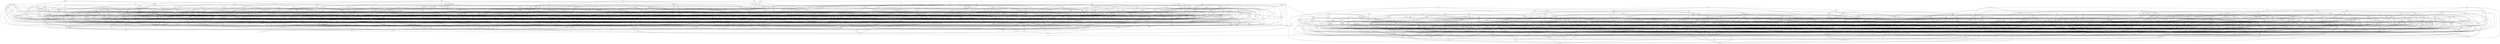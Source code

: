 graph connections {
jfg -- vvx;
jfg -- htz;
jfg -- xfv;
jfg -- jgs;
jfg -- zhl;
jfg -- dmh;
mbg -- rqf;
mbg -- cbn;
plj -- dvv;
plj -- mhx;
plj -- bkc;
plj -- bzn;
plj -- bqg;
phx -- fgr;
phx -- trs;
phx -- pbh;
bck -- xpr;
bck -- zfl;
bck -- kll;
bck -- cjn;
bck -- gzz;
vvm -- kkf;
vvm -- hrk;
vvm -- qzj;
vvm -- rdt;
vvm -- jqh;
cct -- cnf;
cct -- rcx;
cct -- tbf;
rsz -- zhj;
rsz -- kcx;
fck -- zfk;
rhh -- dsx;
rhh -- rtq;
gsv -- fjv;
gsv -- mbj;
gsv -- fxv;
gsv -- sqr;
gsv -- nkj;
xsz -- rzk;
xsz -- zhl;
xsz -- tnd;
xsz -- rmh;
gck -- gtk;
gck -- mmd;
gck -- dlm;
gck -- lkb;
gck -- nbt;
xtb -- fhm;
xtb -- pvf;
jtr -- tmp;
jtr -- fbz;
jtr -- gtp;
jtr -- vms;
gvp -- jtq;
gvp -- hss;
qld -- drc;
qld -- fds;
qld -- lzr;
qld -- hqf;
qld -- jxm;
fzr -- jnf;
fzr -- tzt;
chm -- jhq;
chm -- lgj;
chm -- hkj;
chm -- mjp;
chm -- tnv;
bgq -- jhs;
bgq -- knt;
bgq -- tjd;
tsb -- lgd;
tsb -- qmx;
tsb -- bmt;
dxq -- pst;
dxq -- lgl;
dxq -- hpc;
dxq -- phc;
bqf -- xcj;
mxs -- zcj;
mxs -- hbr;
bvj -- mgk;
xkj -- smc;
zzv -- gvp;
zzv -- ksz;
zzv -- dsg;
vtg -- xdt;
vtg -- knz;
vtg -- khv;
vtg -- skq;
vtg -- vbt;
rcx -- gbt;
jts -- xzj;
jts -- mms;
dsg -- zcq;
sfq -- jkp;
sfq -- dvk;
sfq -- jtx;
cgs -- fcp;
cgs -- fbm;
cgs -- lgj;
cgs -- mjs;
cmj -- gpf;
cmj -- mqc;
cmj -- kkv;
cmj -- lft;
frg -- ftj;
frg -- lrq;
frg -- tnd;
frg -- fds;
kzq -- jkd;
kzq -- bmk;
hnr -- rgt;
hnr -- bgz;
hnr -- vmv;
hnr -- rxv;
svf -- nlm;
svf -- fzr;
svf -- dxg;
svf -- jcc;
txt -- pzx;
txt -- ktj;
txt -- vff;
txt -- qgp;
fgr -- qkx;
fgr -- mbj;
fgr -- hfc;
fgr -- dmg;
fgr -- gtp;
hzl -- dsz;
hzl -- zkm;
hzl -- zls;
hfz -- fkk;
hfz -- qph;
hfz -- zxj;
xvx -- cqh;
xvx -- cjh;
xvx -- kzx;
xvx -- zrb;
jxp -- jzx;
jxp -- tzx;
jxp -- qgq;
jxp -- chq;
lxx -- vng;
lxx -- nnq;
kvd -- ddt;
kvd -- fhc;
kvd -- sxl;
jbg -- nsm;
jbg -- gql;
vgl -- spg;
xhq -- kct;
xhq -- vdt;
xhq -- rff;
zfb -- qvh;
zfb -- xjs;
ptn -- jcd;
ptn -- szk;
ptn -- tcg;
ptn -- nrl;
ptn -- pmh;
ptn -- rpl;
lbc -- qfd;
lbc -- lcr;
lbc -- mlp;
lbc -- pfd;
clv -- sfb;
ffl -- bks;
ffl -- crg;
ffl -- fzz;
bch -- jsv;
bch -- hfp;
bch -- qgq;
bch -- qrk;
gtp -- srb;
cjx -- zsv;
cjx -- nxm;
cjx -- fbk;
cjx -- qxl;
cjx -- svb;
pqb -- jkm;
pqb -- mqq;
pqb -- bsd;
pqb -- spg;
fdz -- bfb;
fdz -- cmf;
fdz -- nsb;
fdz -- kzx;
clp -- qhl;
clp -- lrq;
clp -- std;
clp -- ccp;
clp -- lzr;
hkj -- hgs;
nff -- pfd;
nff -- ntj;
nff -- ghd;
nff -- nvf;
lhp -- lrq;
lhp -- tsn;
lhp -- dxg;
dxb -- rqc;
dxb -- rbv;
dxb -- kkd;
dpn -- djg;
dpn -- cvt;
dpn -- hcz;
dpn -- rbj;
bcp -- jcb;
grd -- rtb;
grd -- ldl;
nlc -- qlp;
nlc -- dkd;
nlc -- mhj;
nlc -- kng;
mlv -- fck;
mlv -- xzf;
vxg -- ggd;
vxg -- bxb;
tgm -- tzb;
xtj -- qnl;
xtj -- hzs;
xtj -- ckx;
xtj -- xsv;
nhs -- zhj;
nhs -- szv;
sjf -- rcv;
sjf -- qbt;
ftf -- mlv;
ftf -- gtl;
ftf -- fqr;
tzg -- crn;
tzg -- cmf;
tzg -- vzd;
tzg -- qzt;
glp -- dmh;
glp -- qmk;
bhx -- pzt;
bhx -- nhk;
bhx -- hpj;
bhx -- bsc;
jxc -- hrb;
jxc -- fsm;
jxc -- dhf;
kdc -- cln;
kdc -- fhm;
kdc -- fdh;
kdc -- mkq;
dzg -- phf;
npp -- mtr;
npp -- ffb;
npp -- dpn;
npp -- kkv;
lvx -- bcb;
lvx -- mvk;
lvx -- gtl;
brb -- fcp;
brb -- hch;
brb -- ffn;
rqk -- rzz;
rqk -- hbp;
rqk -- kph;
xbt -- hsh;
jpv -- vdv;
jpv -- slh;
jpv -- xkp;
hzr -- xxp;
hzr -- dtg;
hzr -- fgl;
hzr -- kzq;
kjq -- mbl;
kjq -- gkv;
kjq -- phf;
kjq -- xxn;
hpp -- vfb;
hpp -- fqp;
hpp -- dpk;
ddt -- ksc;
ddt -- kkp;
ddt -- tmg;
gcj -- jqv;
gcj -- gxq;
gcj -- mtx;
zsv -- rfg;
hnc -- dmd;
hnc -- xtt;
hnc -- gpf;
hnc -- jvp;
hnc -- clq;
csf -- prh;
csf -- hbr;
csf -- xhh;
jrm -- jkp;
jrm -- fnc;
jrm -- xcj;
mqq -- hfg;
lzx -- mrs;
lzx -- jjx;
lzx -- zmg;
lzx -- nlp;
smq -- jbg;
smq -- fpg;
smq -- lmm;
smq -- gdh;
ccj -- lsd;
ccj -- pgv;
ccj -- khj;
ljq -- nxt;
ljq -- ngd;
ljq -- ftv;
ljq -- mxs;
ljq -- djk;
cnv -- cnb;
cnv -- jgk;
cnv -- szq;
cnv -- vhh;
gcz -- qdv;
gcz -- vtj;
gcz -- brb;
gcz -- svb;
gcz -- smm;
gsn -- txf;
gsn -- qqb;
gsn -- stt;
gsn -- vgl;
fpg -- sxl;
svr -- nvg;
svr -- qzc;
svr -- vlf;
bzq -- bzg;
bzq -- xvj;
bzq -- rcd;
pnm -- clk;
pnm -- dnp;
bpp -- xpr;
bpp -- fpl;
hzs -- zfk;
hzs -- cvr;
lzr -- rmv;
lzr -- klb;
lzr -- kqr;
lzr -- mnv;
nxf -- xrl;
nxf -- nvq;
nxf -- ptc;
nxf -- smv;
hvh -- fhp;
nxx -- cjr;
nxx -- fjd;
nxx -- gtm;
nxx -- bbv;
nxx -- tvf;
clq -- dxl;
clq -- rsz;
tpx -- xrl;
tpx -- xnq;
tpx -- hpl;
tpx -- ckc;
dpr -- xrn;
dpr -- zxj;
dpr -- vfk;
lmd -- rdd;
lmd -- lpx;
lmd -- hnv;
lmd -- xzs;
xgk -- bjs;
xgk -- xxn;
xgk -- zgd;
xgk -- qmt;
xgk -- mml;
qrt -- mnh;
qrt -- ssv;
jhx -- fhp;
jhx -- zkm;
bzb -- qgp;
bzb -- vfg;
hsh -- kvh;
jpt -- dcs;
jpt -- lfl;
jpt -- knl;
jpt -- mzd;
nnh -- lpd;
nnh -- csc;
nnh -- khs;
nnh -- dzn;
nnh -- kgk;
nnh -- cpl;
nnh -- gqm;
qtj -- dtx;
qtj -- svl;
qtj -- crr;
zmq -- hzx;
fmv -- xrp;
ppl -- nvq;
ppl -- btt;
ppl -- trl;
vrf -- zss;
vrf -- knt;
vrf -- mhh;
vrf -- xcg;
vrf -- nfb;
fbh -- qrk;
fbh -- jlx;
fbh -- zvz;
jcd -- bvh;
jcd -- snd;
jcd -- rxv;
jcd -- ncf;
jcd -- zmh;
jcd -- kng;
vbg -- jmn;
sqr -- zhc;
sqr -- vrm;
sqr -- qvh;
lpd -- bkc;
lpd -- lff;
lpd -- pzb;
znp -- qss;
znp -- dkz;
znp -- kgk;
znp -- qrt;
dsx -- sfj;
dsx -- xcv;
xqc -- lgl;
xqc -- nkj;
xqc -- pzx;
xqc -- lff;
qts -- snd;
qts -- xqm;
mqc -- qjh;
mqc -- tzx;
cgr -- ftl;
sdl -- cpg;
sdl -- zxm;
sdl -- hxv;
sdl -- dvh;
sdl -- qmx;
bmk -- hnk;
zcd -- rtq;
zcd -- lff;
vvl -- dnn;
bpc -- hfd;
bpc -- cgl;
bpc -- rtz;
mlq -- xgq;
mlq -- zfk;
mlq -- sxm;
xqq -- rvp;
xqq -- ddj;
xqq -- ncf;
dmd -- hrb;
ltm -- xpb;
ltm -- zcj;
ltm -- zdv;
ltm -- kzx;
xxn -- mcx;
xxn -- xgf;
xxn -- xsk;
xxn -- lkb;
sts -- lbt;
cxp -- zlc;
cxp -- cjd;
jtq -- fct;
pzt -- qhs;
pzt -- jlx;
vxk -- gbc;
vxk -- skz;
qnq -- clv;
qnq -- tnd;
qnq -- txt;
mdh -- vmv;
mdh -- rbj;
kbq -- sls;
kbq -- fvp;
kbq -- qmk;
kbq -- nlx;
lcm -- fsr;
lcm -- rzz;
lcm -- ggc;
lcm -- nxc;
svk -- fqp;
rzc -- kkh;
rzc -- mft;
rzc -- rcj;
cmf -- jjv;
cmf -- dlm;
smv -- rgt;
smv -- prh;
pfh -- kxf;
pfh -- svm;
pfh -- sgk;
cbq -- gfn;
cbq -- ztj;
cbq -- dnb;
cbq -- fdt;
bts -- cmf;
bts -- fjh;
bts -- kdl;
pmq -- bnr;
pmq -- brb;
pmq -- xgh;
pmq -- lhr;
zpl -- nxt;
zpl -- ghr;
zpl -- jvp;
zpl -- mtx;
szv -- gtm;
zmd -- rqf;
zmd -- ddh;
zmd -- fbz;
rzz -- lcr;
rzz -- mbj;
rzz -- hxb;
bqd -- rmv;
bqd -- sqn;
qxq -- tzh;
qxq -- mnh;
qxq -- zxq;
qxq -- sbq;
cfm -- bfg;
spn -- qms;
spn -- crs;
spn -- cnq;
spn -- kzq;
gbk -- qzp;
pzb -- lbt;
pzb -- fct;
khs -- tbj;
khs -- thg;
ljk -- jgk;
ljk -- fnd;
sch -- fbk;
sch -- tqx;
sch -- fbv;
sch -- rbf;
krd -- bvq;
zmh -- jbl;
zmh -- tsz;
zmh -- hpx;
tch -- xnt;
tch -- hrb;
tch -- vsj;
tch -- qns;
kvt -- zpj;
kvt -- hnb;
kvt -- vxx;
kvt -- smv;
gbc -- csz;
csc -- rsf;
dxz -- tzh;
dxz -- ddm;
dxz -- vtj;
dxz -- xbz;
ftg -- jgs;
ftg -- tmg;
hnx -- vkb;
hnx -- svj;
chj -- bdr;
chj -- bxb;
chj -- bjs;
chj -- sxm;
hgj -- tkv;
rqg -- trp;
rqg -- rmh;
rqg -- dnl;
rqg -- ctf;
rqg -- tjq;
sjh -- fhs;
sjh -- fnc;
qsc -- jrv;
qsc -- hsf;
qsc -- zds;
qsc -- kps;
xhb -- rpp;
xhb -- xlt;
xhb -- hsf;
xhb -- vgt;
zkh -- rtz;
fcf -- pqd;
kcx -- tjd;
jvt -- kcb;
jvt -- zvk;
jvt -- llg;
jvt -- tpj;
kfh -- grq;
kfh -- zqk;
xjs -- clv;
qzz -- tdp;
qzz -- mjn;
xhd -- pfd;
xhd -- fbv;
xhd -- mhx;
chg -- grz;
chg -- fqc;
qpp -- ggd;
qpp -- jmh;
qpp -- hsf;
qpp -- jdt;
lmg -- kkp;
lmg -- lhv;
lmg -- pxb;
lmg -- xmx;
lrm -- jcb;
nvq -- hpq;
nvq -- mqv;
cmb -- rmv;
cmb -- slz;
dbv -- hgj;
dbv -- mrt;
dbv -- zkl;
dvh -- pqd;
nkj -- xvr;
hmm -- xvr;
gnr -- pxk;
gnr -- bfx;
gnr -- ntt;
gnr -- qrj;
vgn -- dkc;
vgn -- sjl;
vgn -- kkm;
pbh -- cmb;
pbh -- dvv;
jzz -- mbj;
fgl -- zkh;
fgl -- mzc;
fgl -- nbk;
czc -- xgq;
czc -- gdd;
czc -- fdh;
czc -- xmv;
mhb -- cdg;
fkk -- rcv;
fkk -- lsd;
djk -- pdz;
djk -- fqp;
tvt -- hnp;
tvt -- dxg;
tvt -- ddh;
tvt -- vrm;
dvb -- nqk;
dvb -- tbf;
ktf -- svr;
ktf -- ntn;
ktf -- ldl;
ktf -- fdh;
dgj -- trp;
dgj -- nsn;
dgj -- xtr;
dgj -- fbf;
dgj -- qmx;
lht -- thb;
lht -- mhf;
mlk -- sfb;
mlk -- fmg;
mlk -- sjl;
mlk -- mgl;
qmb -- sls;
qmb -- jhq;
qmb -- xjb;
qmb -- gsl;
thz -- dfj;
thz -- csz;
thz -- zvz;
mgp -- cqh;
mgp -- thp;
mgp -- mmd;
pxp -- bcv;
pxp -- dgf;
pxp -- fmh;
pxp -- zgz;
pxp -- fbf;
pxp -- xnk;
ldb -- mgk;
ldb -- tzt;
pbf -- jhs;
fjv -- sjh;
fxl -- hqf;
fxl -- rdt;
fxl -- pzx;
fxl -- cck;
vxs -- hvh;
vxs -- dpk;
vxs -- szv;
vxs -- qgg;
jkm -- xjt;
jkm -- fds;
rkc -- vmp;
rkc -- kjd;
rkc -- btt;
rkc -- sqx;
rkc -- kcx;
zxg -- xnq;
zxg -- mxs;
zxg -- vcv;
zxg -- vnd;
mrd -- qfd;
mrd -- trp;
mrd -- spg;
mrd -- tkt;
nvg -- pdz;
nvg -- qbb;
nvg -- qgd;
ltb -- kjr;
ltb -- dvn;
ltb -- zfl;
bdh -- nrz;
bdh -- jcc;
bdh -- kxk;
bdh -- qqb;
bdh -- klk;
bdh -- gvd;
bqp -- pml;
bqp -- dbv;
bqp -- mms;
bqp -- qjg;
bqp -- pnh;
qns -- hvj;
ggc -- rcp;
lsq -- jbl;
qct -- tdk;
qct -- lrq;
qct -- rqs;
qct -- rzk;
qct -- prj;
tjq -- kjk;
tjq -- std;
zqv -- xkr;
zqv -- vvp;
scq -- clk;
scq -- zhz;
ddj -- scq;
ddj -- xlt;
dcr -- mrq;
dcr -- smc;
dcr -- lbh;
rsg -- gtb;
rsg -- mzf;
rsg -- pzn;
rsg -- xbf;
cdj -- xrl;
cdj -- hgj;
cdj -- zcj;
gxq -- qnt;
gxq -- szk;
gxq -- kcr;
gxq -- rjs;
vpj -- srn;
vpj -- dsc;
vpj -- nxm;
vpj -- stz;
vpj -- bkc;
vpj -- gzz;
qdp -- crn;
qdp -- hgm;
nrz -- xlf;
nrz -- gbj;
nrz -- lnn;
nrz -- jfd;
zvg -- clk;
bgx -- pjf;
bgx -- lhk;
bgx -- qkx;
bgx -- mhp;
bgx -- phx;
xgf -- fsm;
xgf -- rcj;
xgf -- vfk;
bxt -- knk;
bxt -- jnv;
bxt -- rgl;
bxt -- mhb;
pkk -- cdb;
pkk -- rbf;
pkk -- lhv;
nxg -- klt;
nxg -- bgz;
nxg -- vhh;
nxg -- xbt;
xrp -- sfj;
xrp -- sgn;
hpc -- ztd;
hpc -- zzz;
hpc -- cjd;
nlx -- jkd;
nlx -- sfq;
nlx -- sfv;
kxf -- cbn;
kxf -- tbk;
kxf -- fds;
mkx -- bdr;
mkx -- tzb;
zdk -- trn;
zdk -- vxg;
zdk -- tkc;
zdk -- xlt;
zdk -- kps;
bnr -- ssv;
fpv -- zvg;
fpv -- dlm;
fpv -- jbj;
sgs -- zhj;
sgs -- mdv;
sgs -- dzg;
sgs -- fqr;
fsk -- vdt;
fsk -- rzm;
pfc -- kzv;
pfc -- ptd;
pfc -- blz;
pml -- qgd;
pml -- fsm;
kjk -- sbb;
kjk -- zqk;
kjk -- lkr;
kjk -- vvl;
slh -- mkq;
slh -- zrf;
slh -- xzs;
dsj -- qts;
dsj -- zlh;
dsj -- npm;
dsj -- cfm;
kkv -- gtm;
zlg -- mkq;
zlg -- vnf;
zlg -- gbl;
dlr -- jfg;
dlr -- jdj;
dlr -- lzl;
zmm -- xqq;
zmm -- ldl;
zmm -- dfm;
zmm -- kgd;
zhv -- ftg;
brz -- vck;
brz -- szk;
brz -- nzv;
brz -- xhh;
vmh -- mkl;
vmh -- bzb;
hfg -- pkf;
hfg -- hmm;
hfg -- lgs;
rgh -- phl;
rgh -- zrf;
rgh -- nqm;
rgh -- zcl;
lzg -- jkd;
lzg -- svj;
dtx -- qxl;
dtx -- sfj;
mhh -- sss;
gtc -- tct;
dfq -- rhj;
hvt -- zgk;
hvt -- kvh;
hvt -- stj;
hvt -- vxz;
lqm -- xpb;
lqm -- knz;
lqm -- mbh;
kgk -- znt;
kgk -- pfd;
kgk -- rqs;
kjh -- hfd;
kjh -- pkd;
kjh -- fct;
kjh -- xcv;
hdm -- mkq;
hdm -- kzj;
hdm -- xgk;
hdm -- zjv;
qsj -- clz;
qsj -- vlr;
nqm -- tkc;
nqm -- trl;
cpl -- fxv;
cpl -- mxr;
cpl -- rcg;
qtt -- dzz;
hcz -- qnl;
hcz -- pcx;
hcz -- tqg;
hcz -- khj;
pmp -- shp;
pmp -- srn;
pmp -- qtj;
pmp -- pxd;
pmp -- vvp;
tqx -- clb;
kzn -- cln;
kzn -- tkv;
kzn -- zjj;
kzn -- jfx;
gpx -- vsk;
gpx -- chg;
gpx -- bpc;
gpx -- rcp;
gpx -- brn;
gpx -- hxv;
gpx -- mjp;
gpx -- bks;
zpr -- rqs;
zpr -- rcd;
zpr -- qrj;
rzk -- fqc;
kth -- grq;
rrn -- smp;
rrn -- vbx;
rrn -- lqt;
rrn -- lnh;
kft -- kzv;
kft -- mtv;
kft -- vrm;
dgx -- xhq;
dgx -- xzf;
bvp -- qrs;
bvp -- jdt;
bvp -- plv;
bvp -- ccs;
npc -- vfd;
npc -- czq;
mfm -- xlf;
mfm -- nsm;
ngk -- lpx;
ngk -- dpk;
ngk -- zcj;
lsf -- sgx;
lsf -- sgn;
lsf -- tmg;
qjq -- qdv;
qjq -- mvs;
qjq -- nxc;
qjq -- rvd;
qpn -- ndp;
qpn -- zlg;
vhm -- hld;
vhm -- kph;
vhm -- nxj;
vhm -- npc;
xlg -- vpv;
xlg -- hfp;
xlg -- psf;
tmp -- ddz;
rpl -- nqc;
rpl -- sml;
ftj -- rqd;
ftj -- rtz;
zbh -- xlt;
zbh -- zlz;
zbh -- nhk;
fbf -- rcp;
ktj -- cgr;
ktj -- vgl;
vfn -- ddp;
vfn -- glp;
vfn -- ksc;
trf -- dkd;
trf -- mhq;
trf -- fnp;
trf -- mkc;
trf -- dfm;
srl -- gbt;
srl -- cnq;
srl -- gvs;
srl -- pzb;
xgq -- qdp;
xgq -- lht;
xgq -- htb;
xgq -- thk;
tbf -- fhq;
ctf -- fzr;
vzd -- hzs;
vzd -- xll;
vzd -- tct;
vzd -- rbj;
hnv -- jcs;
hnv -- hvj;
hnv -- nxf;
pst -- kgk;
pst -- qzj;
pst -- rjt;
fxt -- mrs;
fxt -- kts;
slx -- nlm;
slx -- zcq;
slx -- fvq;
ttz -- dqr;
ttz -- fnp;
ttz -- gmz;
ttz -- xlg;
qfz -- cnq;
qfz -- fbf;
qfz -- gpb;
qfz -- bqg;
sbk -- jhf;
sbk -- tbq;
sbk -- dlc;
zjk -- ffh;
zjk -- zxq;
zjk -- njf;
zjk -- zpr;
zds -- zkm;
zds -- qns;
djq -- rqs;
lfz -- tbg;
lfz -- nqc;
lfz -- hpr;
lfz -- cng;
fzv -- bvj;
fzv -- pgs;
fzv -- nxc;
fzv -- ptd;
pgh -- fcp;
pgh -- tbj;
pgh -- rtn;
pgh -- bfx;
kxk -- gvx;
kxk -- tmc;
kxk -- qrv;
zss -- hbr;
zss -- khj;
nsb -- hpp;
nsb -- zxj;
mjs -- kth;
jvp -- hvj;
jvp -- pnm;
vng -- sml;
kps -- nvk;
kps -- jvm;
fjd -- ftf;
fjd -- qjg;
fjd -- nrv;
skz -- hpq;
skz -- zxj;
nhl -- nbt;
nhl -- dcr;
nhl -- bsc;
nhl -- jjc;
xzs -- nqg;
xzs -- rxv;
qbt -- xsv;
szs -- tjd;
szs -- dxl;
xnd -- bzg;
xnd -- mnh;
xnd -- mjn;
xnd -- pbh;
tkc -- gtk;
tkc -- lqt;
tkc -- xrn;
tkc -- fxj;
qgg -- smp;
qgg -- snt;
ttd -- fhc;
ttd -- ffl;
ttd -- tdp;
ttd -- mgl;
ttd -- qnc;
ggd -- dml;
gzl -- hnp;
gzl -- fnc;
gzl -- cmp;
gzl -- hmm;
jqh -- sgk;
jqh -- fnc;
jqh -- sgx;
rtd -- hrb;
rtd -- xsk;
rtd -- xqt;
cnb -- fnp;
cnb -- qjg;
skh -- xdh;
skh -- tbh;
skh -- csz;
fjg -- fsr;
fjg -- xvr;
tbj -- tmc;
jnz -- vkb;
npm -- bkm;
npm -- mdv;
kxm -- vkb;
kxm -- tsn;
kxm -- dhx;
vfz -- cdb;
vfz -- jgv;
vfz -- klq;
vfz -- ffn;
psn -- pbf;
psn -- ljq;
vsv -- fhs;
vsv -- zhv;
vsv -- sqn;
vsv -- xjt;
vsv -- kth;
nvp -- lrm;
nvp -- mvt;
nvp -- hnb;
nvp -- vlr;
qgd -- xpb;
pgj -- xph;
pgj -- vfg;
pgj -- nvf;
csr -- gbk;
csr -- hgs;
csr -- rzk;
csr -- kjc;
bpk -- lhm;
bpk -- fmg;
bpk -- hbf;
mcn -- vzd;
mcn -- xbr;
mcn -- xzj;
mcn -- mtr;
mcn -- fsk;
hnp -- zlc;
cnt -- csc;
cnt -- xhv;
cnt -- gpb;
cnt -- vfn;
cnt -- spc;
gfn -- vlt;
gfn -- nqr;
qrr -- tmr;
tsc -- qqv;
tsc -- jrm;
tsc -- dpj;
smm -- pxk;
smm -- bqd;
phb -- fbk;
phb -- tnv;
phb -- jkd;
fhq -- fsr;
fhq -- xjt;
jbv -- dmd;
jbv -- xzj;
bxb -- hpq;
nlm -- vgl;
rtp -- hfm;
rtp -- dkp;
nmx -- pjf;
nmx -- xvj;
nmx -- xlq;
nmx -- rcp;
rgm -- vvt;
rgm -- sfx;
rgm -- hqj;
rgm -- dqg;
rgm -- tpc;
tvb -- ztd;
tvb -- bnb;
tvb -- dxb;
tvb -- zpf;
tvb -- ftl;
lgs -- svx;
lgs -- xjs;
lgs -- btg;
jgb -- mkx;
jgb -- xhh;
xkk -- vfp;
xkk -- vnd;
xkk -- mlj;
xkk -- gdv;
htb -- vng;
htb -- nzx;
htb -- zxt;
kjr -- mgk;
kjr -- hnx;
ghd -- qpz;
ghd -- jls;
ssz -- bcp;
ssz -- pgn;
ssz -- zmh;
ssz -- rtb;
tzn -- psf;
tzn -- mqv;
pmn -- rvx;
pmn -- vbg;
pmn -- llg;
pmn -- qtn;
rhz -- qnq;
rhz -- bzg;
rhz -- mck;
rhz -- tkt;
brp -- jbl;
brp -- nhs;
brp -- zhz;
lft -- hpq;
lft -- stj;
lpz -- lhm;
lpz -- mxr;
lpz -- spc;
lpz -- xtr;
pxn -- jtq;
rqh -- dkr;
rqh -- sbq;
kzv -- fhs;
rgc -- kbl;
rgc -- tbk;
rgc -- tng;
rgc -- vrm;
rgc -- gpm;
gvn -- jmr;
gvn -- htq;
gvn -- mhj;
gvn -- ckx;
kkd -- qpz;
kkd -- zmq;
fdt -- vdm;
fdt -- tzb;
tnz -- qxl;
tnz -- zzz;
tnz -- tsc;
bjj -- dpr;
bjj -- kng;
bjj -- ccj;
bjj -- cbq;
bjj -- fcx;
rgt -- zjv;
nhk -- gbc;
nhk -- cng;
kdl -- jgk;
kdl -- lbz;
nlr -- xrn;
nlr -- hgj;
nlr -- kct;
nlr -- vrl;
nlr -- jxp;
jjx -- tzb;
jjx -- lzn;
qnc -- mbs;
qnc -- kph;
nxc -- xkr;
kzj -- tdt;
kzj -- xgf;
kzj -- xhh;
kfv -- fmg;
kfv -- rjt;
kfv -- phc;
kfv -- mhm;
kfv -- qxq;
bcv -- qpz;
bcv -- fnc;
bcv -- kxm;
bcv -- kjc;
gsc -- knt;
gsc -- hnb;
gsc -- dhf;
qbd -- rcj;
qbd -- gcq;
qbd -- kzz;
qbd -- mbh;
qqz -- djg;
qqz -- rbj;
qqz -- zdv;
qqz -- gmz;
qqz -- jzc;
dkz -- dkc;
zlh -- mnt;
zlh -- fcx;
zlh -- zmg;
vgb -- qsl;
vgb -- lqk;
vgb -- bsd;
vgb -- znt;
vgb -- txf;
psb -- dmh;
psb -- pqd;
prl -- mgp;
prl -- fsm;
prl -- dpk;
prl -- ctg;
xsn -- slz;
xsn -- jzn;
xsn -- fmq;
kzt -- gtl;
kzt -- jzx;
kzt -- dfm;
kzt -- prk;
nxj -- hnm;
fpm -- dzz;
fpm -- jdj;
fpm -- trk;
fpm -- ccp;
fpm -- qxl;
lkl -- dnp;
lkl -- hvh;
lmm -- fzz;
lmm -- xtr;
zqx -- ggl;
zqx -- ztd;
zqx -- cxx;
zqx -- vfg;
drc -- tzh;
drc -- sbb;
tkt -- qrj;
tkt -- xcj;
tkt -- ddm;
tkt -- ctf;
dns -- pgs;
dns -- mck;
mlj -- jjx;
mlj -- mlq;
mlj -- xhp;
mlj -- vrh;
mcx -- lrc;
mcx -- xtb;
bkz -- kll;
bkz -- nhf;
bkz -- fvq;
bkz -- kfh;
cln -- tjv;
cln -- xdt;
cpg -- glz;
lxq -- qgd;
lxq -- mhj;
lxq -- dkd;
tng -- xrp;
tng -- zfb;
tng -- kgh;
ggl -- tbj;
ggl -- blz;
hvj -- fsm;
hjp -- ddz;
vlf -- rhp;
mjn -- kll;
kng -- zjv;
dcs -- thk;
dcs -- zdn;
trs -- fks;
gzz -- ddh;
gzz -- cbn;
rmh -- fpl;
rmh -- fks;
rmh -- cxp;
lgl -- vgl;
xbr -- dmd;
xbr -- cvr;
xbr -- vrr;
stt -- mfm;
stt -- jtq;
stt -- sfv;
dhx -- mnh;
src -- xtj;
src -- rtb;
src -- rhj;
src -- ctg;
lch -- cqh;
lch -- xgz;
lch -- vcv;
lch -- mks;
hsb -- bfb;
hsb -- cst;
rln -- prh;
rln -- qsj;
mtr -- jvm;
mtr -- zdn;
rfh -- rtp;
rfh -- ngd;
rfh -- csf;
rfh -- nlp;
rfh -- vpv;
jnf -- fnc;
jnf -- vcp;
rrm -- tqx;
rrm -- grq;
rrm -- vvl;
rrm -- tbf;
dsc -- cct;
dsc -- dkj;
dsc -- kfh;
bgv -- tjz;
bgv -- snt;
bgv -- knl;
bgv -- khj;
rmj -- kzv;
rmj -- shp;
rmj -- kkp;
rmj -- fbz;
zvv -- dnb;
zvv -- tzx;
zvv -- jgb;
mzf -- xll;
dfj -- qdp;
dfj -- jdt;
srs -- mkl;
jmx -- vhk;
jmx -- vfp;
jmx -- knl;
jmx -- dgx;
jmx -- qpn;
jmx -- zbh;
vcv -- hbr;
gxj -- jgs;
gxj -- bzg;
gxj -- srs;
gxj -- crr;
std -- czq;
std -- lkc;
std -- jnz;
khv -- qnl;
khv -- dqr;
khv -- bjs;
qbb -- bkm;
qbb -- gdd;
qbb -- zgk;
mvk -- pdz;
mvk -- qrr;
mvk -- trm;
cnq -- lnn;
mrx -- skz;
sxm -- dnp;
qhl -- kkf;
qhl -- qkx;
qhl -- hkj;
qhl -- zhl;
qhl -- qzz;
qhl -- pzx;
qhl -- hmm;
bgz -- bsc;
hpj -- bfb;
hpj -- mbn;
mrt -- jhf;
mrt -- rjs;
mrt -- grd;
ths -- fhn;
ths -- zqv;
ths -- mjp;
mbs -- tnd;
mbs -- blz;
lkb -- dsz;
lkb -- cdg;
lkb -- jgb;
lkb -- pvf;
mrq -- pgv;
lcr -- ltl;
lcr -- ssv;
lcr -- zpf;
htq -- vlg;
mks -- zhj;
mks -- dvr;
kkm -- jtx;
kkm -- dvv;
xdh -- zls;
xdh -- lmx;
vrm -- sts;
dzz -- srs;
dvn -- gzc;
tdv -- bkm;
tdv -- mrx;
tdv -- gtc;
tdv -- pvg;
zxm -- txc;
zxm -- gql;
zxm -- rbv;
shp -- rtz;
cjr -- mrx;
cjr -- mrk;
cjr -- xlt;
zck -- tnv;
zck -- cjq;
rsl -- cnb;
rsl -- dgn;
rsl -- dhf;
rsl -- hnb;
rsl -- mft;
qcx -- bvh;
qcx -- gpf;
qcx -- dvr;
qcx -- fdz;
xtt -- rdd;
xtt -- tmr;
mxp -- hnp;
mxp -- zgz;
mxp -- sxz;
jbn -- fhp;
jbn -- gqc;
jbn -- stm;
jbn -- gvb;
jbn -- xdh;
jbn -- trl;
jfx -- vdm;
jfx -- vhd;
jfx -- scr;
djg -- kkv;
zkl -- lbh;
zkl -- zvk;
zkl -- cmj;
lnn -- zjn;
lnn -- grq;
lnn -- zsv;
tbq -- dzm;
tbq -- zvg;
tbq -- dfq;
nrl -- gtc;
nrl -- zdv;
nrl -- csz;
nqk -- qqv;
rhr -- vmp;
rhr -- cng;
knc -- cvr;
knc -- tgm;
knc -- bdr;
knc -- dkp;
knc -- zjj;
rdt -- bzq;
rdt -- xbz;
rdt -- mxf;
rdt -- cjd;
rdt -- hkj;
rdt -- bmk;
mgb -- hpj;
mgb -- lsq;
mgb -- lkf;
nrj -- shd;
nrj -- gtl;
nrj -- psf;
nrj -- cmj;
dxn -- mlv;
dxn -- bfb;
dxn -- mdr;
dxn -- cnb;
trk -- xgh;
trk -- ntt;
trk -- xtr;
psf -- vhd;
cjq -- jtx;
bsd -- gkq;
bsd -- qgp;
cqh -- jdt;
hmd -- lbt;
hmd -- hmm;
hmd -- xmn;
tph -- chg;
tph -- fhc;
tph -- zmq;
tph -- ljt;
gdd -- nnq;
vsc -- dml;
vsc -- kts;
pqq -- kkd;
pqq -- ffn;
zzm -- kcx;
zzm -- scr;
zzm -- dkp;
rqc -- ddp;
rqc -- qsl;
mrc -- vbx;
mrc -- cst;
bgn -- pbf;
bgn -- hnb;
bgn -- rjs;
msn -- zlh;
msn -- lrc;
msn -- lsq;
brf -- vvj;
brf -- nsm;
brf -- jzn;
brf -- dpj;
xsj -- gpf;
xsj -- ntn;
xsj -- szv;
xsj -- mqv;
bnb -- lrl;
mtx -- rvp;
hjx -- hfd;
hjx -- zzv;
hjx -- ssv;
dtg -- sxn;
dtg -- hch;
dtg -- fpl;
dtg -- rjt;
lxj -- xsv;
lxj -- mrq;
lxj -- qbt;
nqg -- xmv;
vrr -- mhq;
vrr -- rsz;
zls -- hpr;
mzr -- fjv;
mzr -- gvs;
mzr -- btd;
mzr -- vfg;
mzr -- ctf;
sfx -- crg;
sfx -- krd;
qfd -- lls;
qfd -- lzg;
qfd -- ckf;
kgh -- pgs;
kgh -- zsv;
kgh -- zgz;
crq -- cnf;
crq -- fjv;
crq -- gql;
crq -- zmq;
qsl -- rsv;
qsl -- nvf;
sdq -- rtq;
sdq -- zbt;
sdq -- pkk;
jps -- kzv;
jps -- zlc;
jps -- vvp;
zfl -- ksc;
zfl -- nxj;
pkv -- dtx;
pkv -- jtx;
xbl -- rcj;
xbl -- snd;
xbl -- mbn;
ltc -- bvq;
ltc -- mvj;
rxb -- tfb;
dzt -- srb;
dzt -- rfg;
dzt -- vzf;
lgz -- mjs;
lgz -- phc;
lgz -- lgd;
lgz -- lzr;
lgz -- jkp;
hbp -- tsb;
hbp -- dxg;
sxn -- scc;
sxn -- bvj;
sxn -- qss;
zgz -- vvx;
shg -- vhm;
shg -- fct;
shg -- fsr;
shg -- dgf;
tmv -- hff;
tmv -- pkd;
tmv -- pxk;
tmv -- fbz;
xmt -- hld;
xmt -- pfc;
xmt -- vhj;
xmt -- fmq;
vmp -- mhj;
fxj -- pdz;
vhj -- fmh;
vhj -- sxl;
nzv -- jcb;
nzv -- gmz;
nzv -- zxg;
xqt -- nvk;
xqt -- cdg;
xqt -- mhh;
vgt -- ftv;
vgt -- lzn;
vgt -- hfp;
kjf -- rqj;
kjf -- hjp;
kjf -- rtq;
kjf -- rgc;
kjf -- drt;
rkd -- fxt;
rkd -- jts;
plv -- gkj;
plv -- ztv;
bsl -- bqs;
bsl -- kct;
bsl -- mlq;
bsl -- jzx;
bsl -- mnt;
kcb -- jnv;
kcb -- vnd;
snh -- xnt;
snh -- htq;
snh -- jpv;
tvf -- mtr;
tvf -- zmh;
tvf -- pmh;
plt -- hjp;
plt -- rqk;
plt -- fbz;
plt -- svj;
plt -- mgb;
xgz -- ztr;
mml -- zmm;
mml -- bxp;
mml -- lkl;
mml -- zxt;
svm -- vvt;
svm -- pxn;
svm -- mvj;
hrk -- dsx;
hrk -- mvs;
hvp -- bqs;
hvp -- mkc;
pvf -- smc;
zmb -- vvt;
zmb -- bmk;
zmb -- ffn;
hpl -- jbv;
hpl -- kct;
hpl -- snh;
hpl -- fpv;
hpl -- tjv;
fxr -- kll;
fxr -- ppb;
fxr -- hjp;
ngd -- cvt;
ngd -- mbn;
dnn -- zbn;
qdv -- bvq;
glv -- dfc;
glv -- kkg;
glv -- hbs;
brn -- qvh;
bfx -- fhq;
bfx -- trs;
ztd -- jhq;
vbx -- ncf;
vbx -- lzn;
tkv -- zpj;
hff -- xfv;
hff -- hfd;
hff -- tdp;
hnk -- lbt;
ltl -- bvq;
ltl -- cbn;
xcz -- jcx;
xcz -- cst;
pgn -- vdf;
vrt -- msn;
vrt -- csf;
vrt -- mzf;
vrt -- zhj;
qqq -- lhm;
qqq -- lhv;
hxb -- svm;
hxb -- cjq;
hxb -- kmv;
hxb -- rdm;
pgr -- qhs;
pgr -- nrj;
pgr -- bsx;
pgr -- xmv;
xll -- snt;
zxq -- mvj;
rpp -- vfb;
rpp -- mcx;
rpp -- kgd;
fxv -- ggc;
fxv -- mnv;
xrl -- vdm;
xrl -- dxl;
xmx -- qqv;
xmx -- bpk;
xmx -- gbk;
ckh -- qts;
ckh -- pgn;
ckh -- jhx;
ckh -- vhk;
kjg -- dqg;
kjg -- pqb;
kjg -- xsd;
stz -- bgb;
stz -- sts;
stz -- rqj;
stz -- bnb;
shd -- vnf;
shd -- hsb;
shd -- nzx;
tql -- trn;
tql -- nvk;
tql -- cfm;
gvb -- nfb;
lkf -- thb;
lkf -- jcb;
lkf -- rpl;
hld -- sbb;
hld -- fbk;
txc -- rsv;
txc -- dln;
qhj -- szq;
qhj -- mmx;
fcp -- mxf;
lhr -- tbj;
lhr -- cxx;
lhr -- fhs;
lhr -- sbq;
gfs -- dzz;
gfs -- vcp;
jpl -- mkq;
jpl -- fgj;
jpl -- mrc;
jpl -- rzm;
rgf -- jjr;
rgf -- jcx;
rgf -- cfm;
rgf -- brz;
rgf -- fcn;
dvr -- btt;
jfz -- rcg;
jfz -- htz;
jfz -- zzv;
jfz -- hch;
jfz -- ghd;
hkt -- gzl;
hkt -- pgs;
hkt -- fbk;
hkt -- jfd;
lbv -- qnt;
xsh -- gvb;
xsh -- lrc;
xsh -- vsj;
xsh -- vxx;
jzx -- lbz;
mjp -- xcj;
jrc -- srs;
jrc -- pxb;
rqf -- cmp;
gmf -- bzn;
gmf -- fhc;
gmf -- rsf;
gmf -- hss;
crb -- nlm;
crb -- mjn;
crb -- dvb;
hbf -- jbg;
kcp -- gpf;
kcp -- vcl;
kcp -- hzl;
kcp -- hvp;
kcp -- lxx;
vdv -- trm;
vdv -- vcv;
vdv -- fqr;
vdv -- mmx;
tdt -- zzm;
tdt -- gkj;
bzg -- cjd;
ljr -- qtj;
ljr -- fxv;
ljr -- sfb;
ljr -- ndj;
zrb -- xrl;
zrb -- kcr;
jpk -- xzz;
jpk -- pmn;
jpk -- pgr;
jpk -- jvm;
jjn -- xbz;
jjn -- kpt;
jjn -- ffh;
jjn -- rhh;
zfc -- ddp;
zfc -- vfd;
zfc -- nvf;
zfc -- mgt;
zsj -- bzg;
zsj -- qnc;
pcx -- tqg;
pcx -- tmr;
bmb -- lsf;
bmb -- mvj;
bmb -- bnb;
nbk -- fhn;
nbk -- gtt;
nbk -- zhv;
nbk -- zmb;
dvv -- srs;
dvv -- xtr;
rvp -- szs;
rvp -- lbh;
nfs -- xbz;
nfs -- mgl;
nfs -- xxp;
nds -- cdb;
nds -- fbj;
nds -- ffn;
lmx -- lfl;
lmx -- lpx;
lmx -- mrs;
kgm -- gfj;
kgm -- nsm;
zkk -- tzx;
mfx -- jhs;
mfx -- xcz;
mfx -- vjm;
mfx -- jmn;
ckk -- zdn;
ckk -- kkg;
ckk -- rzm;
lls -- xkr;
phf -- jgk;
phf -- vlg;
tcs -- svx;
tcs -- vfg;
tcs -- hrk;
fqf -- ftf;
fqf -- vrl;
fqf -- fhm;
fqf -- pdz;
fqf -- ghr;
pkx -- mlq;
pkx -- hjv;
pkx -- psn;
pkx -- lbh;
pzj -- qqv;
pzj -- zcq;
pzj -- dln;
pzj -- jkz;
pzj -- tnz;
gsl -- gbt;
gsl -- xlq;
gpm -- mkt;
gpm -- dqg;
gpm -- lff;
dlc -- mbl;
dlc -- zhj;
dlc -- zll;
sls -- pqd;
jmp -- bpp;
jmp -- vsk;
jmp -- ddz;
jmp -- clv;
jmp -- sjh;
rng -- tjq;
rng -- jkp;
rng -- bqd;
rng -- mhx;
cmm -- gcj;
cmm -- zgd;
cmm -- svk;
cmm -- rln;
cmm -- jhx;
lbt -- vfg;
sjr -- xhd;
sjr -- dnn;
sjr -- dvb;
sjr -- xjs;
rdd -- vnf;
rdd -- qzc;
jcr -- lcp;
jcr -- nds;
jcr -- sfx;
jcr -- sfv;
hpt -- vxz;
hpt -- cng;
hpt -- zvv;
sqx -- vrd;
sqx -- xsk;
sqx -- lld;
chd -- crn;
chd -- cvs;
chd -- mms;
vxz -- bgz;
vxz -- mrc;
chq -- tbh;
chq -- zjv;
szk -- bjs;
lrl -- dln;
bqt -- hjg;
bqt -- lqm;
bqt -- rxb;
bqt -- hsf;
bqt -- ckk;
kmv -- xkr;
kmv -- cpg;
fjh -- snt;
fjh -- hfm;
fjh -- pml;
fjh -- trl;
rts -- mfm;
rts -- vjv;
rts -- bzb;
rts -- jzz;
kvh -- vjm;
jnv -- jdt;
jnv -- pkn;
zcf -- vbg;
zcf -- pvg;
zcf -- tbg;
zcf -- bgn;
zcf -- qsj;
frh -- zjj;
frh -- fkh;
frh -- zkk;
gxr -- vdm;
gxr -- vlt;
gxr -- hjg;
gxr -- bcp;
gxr -- ztj;
pdv -- brn;
pdv -- njr;
pdv -- zbt;
pdv -- fmq;
qgs -- gkv;
qgs -- tdt;
qgs -- mrq;
qgs -- pvf;
svb -- hnk;
svb -- tbk;
rnm -- bnr;
rnm -- blb;
rnm -- tbj;
rnm -- pkv;
qms -- jzz;
qms -- sfn;
xpr -- bks;
xpr -- lkc;
ztv -- zlz;
bxs -- cpg;
bxs -- njr;
bxs -- tcs;
bxs -- snq;
bxs -- thg;
lbl -- lrm;
lbl -- lsd;
lbl -- nsb;
lbl -- pbf;
lbl -- tbh;
dnl -- bks;
lnh -- xcz;
lnh -- fpk;
lnh -- qbb;
lnh -- vnf;
tkz -- skh;
tkz -- svr;
tkz -- cvs;
tkz -- knl;
hnz -- fxk;
hnz -- bqf;
hnz -- hss;
snq -- mqq;
snq -- jls;
snq -- xsd;
qgp -- fhq;
vjv -- ddz;
vjv -- rfg;
vjv -- thg;
kjm -- xjb;
kjm -- pxk;
kjm -- smm;
kjm -- slz;
qtc -- fpg;
qtc -- jgv;
qtc -- ndg;
qtc -- sfn;
sfj -- qqq;
dkc -- fmh;
gkq -- znt;
gkq -- mxp;
hqf -- qxl;
hqf -- qrt;
hqf -- qtt;
rff -- qnt;
rff -- knt;
dzd -- lls;
dzd -- zmq;
vjd -- kmj;
vjd -- zsj;
vjd -- vfg;
vjd -- dhx;
hbs -- xpb;
hbs -- knt;
hbs -- zvz;
kjl -- xrl;
kjl -- mtr;
kjl -- jfx;
kjl -- vgt;
htp -- szs;
htp -- pdz;
hss -- mnv;
ghn -- dmm;
ghn -- cxx;
ghn -- mbg;
vfd -- sbb;
vfd -- sjl;
lcp -- ggl;
lcp -- sfv;
fdd -- vsj;
fdd -- htp;
dtk -- sls;
dtk -- qmk;
dtk -- zbx;
dtk -- zpf;
jfd -- clb;
jfd -- dbt;
stj -- lmv;
mtv -- bnr;
mtv -- kmv;
mtv -- phc;
sxl -- nkj;
sxl -- gbk;
qkl -- nvq;
qkl -- lzn;
qkl -- rkd;
qkl -- zvz;
clb -- qmx;
qrk -- jzx;
qrk -- xhq;
qrk -- zxt;
vbt -- dqr;
vbt -- hsb;
jjr -- nxt;
jjr -- zgd;
jjr -- vxg;
jjr -- fdd;
cmp -- xfv;
dch -- dfl;
dch -- dtk;
dch -- klk;
dch -- nvf;
lld -- zgk;
lld -- dfq;
lld -- fdd;
sgk -- hch;
fkh -- rhr;
fkh -- fxt;
fkh -- kdl;
vtj -- fcp;
zhc -- dkz;
zhc -- crs;
zhc -- vcp;
zhc -- rvd;
ztj -- qzc;
bpv -- vbg;
bpv -- cqx;
bpv -- vlf;
bpv -- knz;
bpv -- rvp;
bpv -- vxk;
tbg -- rgt;
tbg -- hgm;
qxf -- jqv;
qxf -- mtr;
qxf -- pmh;
cdb -- gbt;
cdb -- zxq;
cdb -- qqq;
cdb -- tmc;
shf -- xck;
shf -- zjr;
shf -- rtn;
shf -- lff;
dgn -- nzx;
dgn -- pvg;
dgn -- xkj;
dgn -- xxn;
rhj -- tct;
rhj -- ghr;
gqc -- jdt;
clh -- csc;
clh -- mqq;
clh -- lkr;
clh -- kjg;
pkd -- lrl;
pkd -- jkp;
qdz -- kzj;
qdz -- qnd;
qdz -- llg;
qdz -- frh;
zpk -- xgf;
zpk -- npm;
zpk -- tzn;
zpk -- mks;
zpk -- zlz;
zpk -- qpn;
zpk -- gdd;
gdh -- sgk;
gdh -- lzg;
gdh -- xnk;
ncp -- klb;
ncp -- kbl;
ncp -- rdm;
ncp -- psb;
ncp -- mnk;
ncp -- zqv;
gsd -- spn;
gsd -- tzh;
gsd -- lmm;
gsd -- zck;
plx -- cct;
plx -- srb;
plx -- gkq;
plx -- fjg;
gtb -- rhp;
gtb -- nqr;
gtb -- zhz;
gtb -- pkn;
mvt -- bqs;
mvt -- xsk;
mvt -- ckx;
rbv -- gzc;
xcv -- xgh;
qzt -- xzj;
qzt -- dvr;
qzt -- bxp;
clz -- jcs;
clz -- scf;
clz -- xtb;
pxd -- kgm;
pxd -- zfb;
ffh -- fvp;
ffh -- zfl;
bfv -- dfl;
bfv -- jrc;
bfv -- tmg;
dlm -- mrs;
gtl -- pzt;
gvd -- dbt;
gvd -- vvp;
thp -- bfg;
thp -- jbj;
dbt -- tjd;
zbl -- kvh;
zbl -- qjg;
zbl -- hvh;
zbl -- cqh;
pkn -- ghr;
zll -- xnq;
zll -- jvp;
qph -- scq;
qph -- fbh;
qph -- pgv;
qph -- rhr;
scf -- jxc;
scf -- lbp;
htz -- grq;
htz -- ccp;
kpt -- fqc;
kpt -- jls;
cjh -- hgm;
cjh -- xzs;
mdv -- cvs;
mdv -- tbh;
mdv -- vlr;
ccs -- hgm;
ccs -- qtg;
ccs -- jzc;
xph -- hgs;
xph -- gbj;
xph -- gvd;
lsn -- rqk;
lsn -- sjl;
lsn -- ktj;
lsn -- sbz;
jhp -- trs;
jhp -- dnl;
jhp -- jck;
jhp -- mhx;
jhp -- sdq;
jhp -- srs;
jhp -- bqg;
jhp -- kvn;
mgt -- lbt;
mgt -- jkm;
mgt -- ldb;
lqk -- jdj;
lqk -- pzx;
lqk -- xlq;
mck -- tzh;
trp -- rqd;
xnz -- scf;
xnz -- kcb;
xnz -- fxj;
xnz -- xlt;
jxd -- lbp;
jxd -- kkh;
jxd -- dhf;
jxd -- mrx;
jxd -- xgr;
jxd -- rln;
fvq -- srn;
fvq -- ksz;
fvq -- tbf;
smp -- xlt;
smp -- tjd;
nnq -- gcq;
qgq -- fhm;
xcs -- bjr;
xcs -- rxb;
xcs -- xbl;
xcs -- bgv;
zsh -- tmp;
zsh -- cxx;
zsh -- sjh;
zsh -- qtt;
lnc -- xkj;
lnc -- dfq;
lnc -- qrq;
hpr -- vfb;
hpr -- lht;
hjv -- mhq;
hjv -- htj;
vmv -- pdz;
dqg -- dkc;
tsz -- jsv;
tsz -- qgq;
hsf -- gtm;
jdj -- rsf;
vfp -- tjz;
vlt -- mbn;
jcs -- kcr;
fns -- rvx;
fns -- nqg;
fns -- rgl;
klk -- svx;
klk -- clv;
mdr -- gcq;
mdr -- dlm;
mdr -- fdt;
ssp -- bnr;
ssp -- rqc;
ssp -- htz;
thk -- zjv;
thk -- mhf;
dgv -- dgj;
dgv -- lcm;
dgv -- xvj;
dgv -- lgl;
dgv -- jzn;
dgv -- dmg;
dgv -- zcd;
dgv -- thg;
bcb -- cvf;
bcb -- cdj;
bcb -- mhq;
bcb -- vsc;
ppb -- xsg;
ppb -- blz;
qlv -- ljk;
qlv -- dfc;
qlv -- zxt;
fhk -- qss;
fhk -- dtg;
fhk -- lrl;
fhk -- dkj;
fhk -- kph;
lzp -- nsn;
lzp -- pxn;
lzp -- krd;
lzp -- svj;
sml -- hsh;
sml -- dzm;
kvx -- hnm;
kvx -- rmv;
kvx -- ztd;
kvx -- rbf;
dnp -- vjm;
dkr -- sxz;
dkr -- ssv;
tnd -- mlp;
tnd -- xjb;
sfn -- mkl;
sfn -- tmp;
bdg -- qnd;
bdg -- fsk;
bdg -- hfm;
bdg -- vlf;
jcc -- bpk;
gmk -- glv;
gmk -- qrq;
gmk -- rkd;
gmk -- jmn;
dkd -- kzx;
qtr -- zvg;
qtr -- zpj;
qtr -- hjg;
bqq -- ltb;
bqq -- ltl;
bqq -- rqd;
bqq -- vff;
xlf -- kkf;
xlf -- htz;
bjr -- pmn;
bjr -- qmt;
bjr -- vxx;
bjr -- qns;
dmm -- xcv;
dmm -- lcp;
dmm -- czt;
nkn -- xtt;
nkn -- jjv;
nkn -- pll;
nzz -- fmv;
nzz -- sqn;
nzz -- crg;
nzz -- hbf;
rcd -- rbf;
rcd -- qqq;
gkv -- qrr;
xkp -- trm;
xkp -- knk;
xkp -- mqv;
xkp -- gvn;
lbx -- dkz;
lbx -- zlc;
lbx -- mbj;
hqj -- xvr;
hqj -- hzx;
hqj -- czt;
xqm -- kvh;
xqm -- lrc;
xqm -- csz;
pvg -- ldl;
trn -- kkh;
trn -- jjv;
trn -- clk;
trn -- knl;
vhd -- nxt;
tbv -- npx;
tbv -- lfl;
tbv -- vlg;
tbv -- psn;
sbz -- rng;
sbz -- cpg;
sbz -- dzd;
ffb -- dfj;
ffb -- mrk;
ffb -- qtr;
snd -- gbc;
ckx -- scr;
ckc -- djk;
ckc -- tjv;
ckc -- krs;
thn -- chg;
thn -- fxk;
thn -- pkv;
thn -- xxp;
lvf -- vnv;
lvf -- xph;
lvf -- zkh;
kgs -- fmv;
kgs -- lvf;
kgs -- lgj;
kgs -- njr;
szl -- crn;
szl -- ddj;
szl -- fnp;
szl -- zss;
zmg -- vfb;
zmg -- fcx;
zmg -- ljk;
fzz -- lgj;
fbv -- ddp;
fbv -- sfq;
pnh -- dcs;
pnh -- tkv;
pnh -- cvs;
chh -- rvx;
chh -- rzm;
chh -- bsc;
chh -- rtd;
vrx -- zkk;
vrx -- pmn;
vrx -- mmd;
vrx -- jpv;
kqr -- djq;
lbp -- xll;
lbp -- gbl;
xnk -- fcf;
dlp -- ftg;
dlp -- kkp;
dlp -- cpg;
dlp -- qtt;
kmj -- cmb;
kmj -- qvh;
mft -- vhd;
mft -- gmz;
xnt -- hsh;
xnt -- dnb;
xnt -- mhh;
ndg -- pxk;
ndg -- mck;
ndg -- bkc;
ncb -- gfj;
ncb -- khs;
ncb -- sqn;
ncb -- dnl;
ncb -- dvb;
rgv -- bvh;
rgv -- tjv;
rgv -- ppl;
rgv -- tzn;
skq -- smc;
kbl -- zqk;
kbl -- ntt;
hnf -- gfs;
hnf -- qxq;
hnf -- hqf;
hnf -- qrj;
cqx -- prh;
cqx -- ddj;
cqx -- xbt;
bdr -- jsv;
hpx -- bfb;
hpx -- xgz;
hpx -- zdn;
ksz -- xsg;
ksz -- czq;
xsd -- ftg;
xsd -- vkb;
qrq -- vmp;
blb -- gfs;
blb -- dkz;
blb -- zcq;
blb -- fbm;
blb -- gtp;
blb -- mbg;
tcg -- jmr;
tcg -- thb;
tcg -- clq;
hbn -- fdh;
hbn -- vmp;
hbn -- dfc;
mxr -- svj;
njr -- jrc;
njr -- fmg;
njr -- dns;
jbl -- pcx;
jbl -- gmz;
lhk -- rqd;
lhk -- hfs;
lhk -- zck;
lhk -- dzt;
dgf -- rqh;
dgf -- crs;
gkj -- rcv;
bsx -- qgg;
bsx -- svk;
bsx -- xnq;
bsx -- djk;
bsx -- gdd;
tjz -- szs;
tjz -- tqg;
gbj -- jnz;
kjd -- mnt;
kjd -- dfm;
kjd -- thb;
tzp -- rqj;
tzp -- npc;
tzp -- qhl;
tzp -- qmk;
tzp -- dvh;
xtm -- nsm;
xtm -- hnk;
xtm -- sxz;
xtm -- cgr;
xtm -- ctf;
xtm -- dsg;
lpx -- lrm;
lpx -- tqg;
lpx -- jcs;
snl -- mkl;
snl -- qzp;
snl -- vvt;
snl -- vvp;
btd -- ppb;
btd -- bfv;
btd -- qrv;
zbn -- rsf;
zbn -- nxj;
btk -- srb;
btk -- kth;
btk -- sgn;
btk -- dln;
jbj -- kcr;
jbj -- lkl;
mnk -- gfj;
mnk -- rcg;
mnk -- zkh;
qrv -- vkb;
nsn -- crg;
nsn -- fpl;
nsn -- gvp;
bfb -- xlg;
xck -- fmv;
xck -- lhm;
xck -- rvd;
dsz -- dfc;
txf -- phb;
txf -- cck;
knk -- vnf;
knk -- jjv;
zvk -- lpx;
xbf -- gcq;
xbf -- jsv;
jmh -- stj;
jmh -- rcj;
dfl -- jkp;
dfl -- tmc;
bfg -- dml;
lrq -- gzc;
ksc -- tnd;
gdv -- lxj;
gdv -- vgr;
gdv -- vfk;
gdv -- ctg;
hdk -- lmv;
hdk -- tfb;
hdk -- lkb;
hdk -- mqc;
svl -- gtp;
svl -- zfc;
vrd -- zjj;
vrd -- jzc;
prk -- pgv;
prk -- xgz;
prk -- qbt;
bqg -- vsk;
mpf -- tsz;
mpf -- dbv;
mpf -- xzz;
mpf -- pll;
cgl -- ndm;
cgl -- kjc;
cgl -- jxm;
mbl -- ztv;
hcg -- bcp;
hcg -- hvp;
hcg -- zlz;
ghp -- ttd;
ghp -- rsv;
ghp -- pmt;
ghp -- vff;
qmt -- skq;
qmt -- mdh;
bkm -- lmv;
jng -- vhd;
jng -- hbn;
jng -- cmm;
jng -- lvx;
cpf -- snl;
cpf -- jps;
cpf -- gsl;
cpf -- std;
vjx -- rbv;
vjx -- vvx;
vjx -- sdl;
vjx -- fks;
qjh -- xhh;
ndm -- trp;
ndm -- vvl;
ndm -- mrl;
rtn -- zmd;
rtn -- ddm;
scc -- vtj;
scc -- ltc;
scc -- djq;
scc -- zmq;
ndp -- gtc;
ndp -- thp;
ndp -- qtr;
mkc -- gvb;
mkc -- mzf;
mkc -- nzx;
klt -- phf;
klt -- xdt;
klt -- vdt;
xhp -- vlt;
xhp -- vdf;
xhp -- cdg;
xhp -- nfb;
tzb -- snd;
xmn -- sfb;
xmn -- lkc;
ljg -- fzr;
ljg -- nzz;
ljg -- vff;
ljg -- ltb;
ljg -- cxp;
lph -- psb;
lph -- lgd;
lph -- rng;
lph -- bqf;
fks -- shp;
tdp -- zck;
cnf -- ltc;
cnf -- pzx;
rdm -- lgd;
rdm -- jzz;
kzz -- fkk;
kzz -- tgm;
kzz -- cvf;
kzz -- hpt;
kzz -- qtg;
kzz -- vtg;
jcn -- mhm;
jcn -- txc;
jcn -- csr;
lxh -- kvz;
lxh -- lbx;
lxh -- dnl;
lxh -- xmn;
mxx -- qdv;
mxx -- fxk;
mxx -- kjc;
mxx -- cck;
pzn -- dxl;
pzn -- tgm;
cjn -- kkf;
cjn -- tsb;
cjn -- xsn;
gcm -- fpl;
gcm -- jcn;
gcm -- cts;
gcm -- mbs;
gcm -- bmt;
ljt -- gqm;
qkx -- vfg;
kgd -- gkv;
kgd -- cvt;
kgd -- ztv;
kgd -- htj;
hfc -- xvj;
hfc -- vmh;
hfc -- sts;
srn -- jmp;
srn -- rsf;
smk -- xgh;
smk -- bgb;
smk -- qtt;
smk -- dhx;
stm -- ndp;
stm -- tch;
stm -- tfb;
stm -- dgx;
sgl -- sbk;
sgl -- lxq;
sgl -- qtn;
sgl -- ztr;
cvf -- bjs;
cvf -- chd;
nbc -- shg;
nbc -- fzz;
nbc -- nds;
nbc -- slx;
vck -- xqt;
vck -- kts;
vck -- vnd;
pmt -- mgk;
pmt -- qxj;
pmt -- drj;
pmt -- tzt;
rmv -- gqm;
lqt -- dzg;
lqt -- xkj;
xmh -- xbt;
xmh -- gsc;
xmh -- rff;
xmh -- trm;
tvh -- hld;
tvh -- ths;
tvh -- fhn;
tvh -- clp;
tvh -- znt;
qss -- zlc;
htj -- tjd;
htj -- vfk;
vrh -- qnd;
vrh -- rxv;
vrh -- lbv;
vrh -- nhs;
vrh -- mrk;
vsj -- vxx;
vsj -- vrl;
vsj -- pll;
vsj -- pgn;
vsj -- rsz;
vsj -- jgb;
jkz -- kjr;
jkz -- fxk;
jkz -- bqf;
jkz -- qjq;
gpb -- jgs;
gpb -- ggc;
gpb -- fcf;
mrl -- pqd;
mrl -- drc;
zjn -- qpz;
zjn -- fbj;
sph -- fxt;
sph -- pzn;
sph -- fqr;
sph -- grd;
ctg -- qhs;
ctg -- fnd;
rqj -- zck;
qrs -- zls;
qrs -- rjs;
qrs -- jhx;
qrs -- htj;
mlp -- vcp;
vxx -- zgk;
vxx -- mqv;
bzn -- lgd;
bzn -- fjg;
lsd -- fcx;
cts -- tnd;
cts -- qmk;
cts -- crs;
mmx -- dsz;
mzd -- gkv;
mzd -- dmd;
mzd -- nvk;
mzd -- vrd;
mzd -- dlc;
lkr -- fds;
kts -- nfb;
brl -- mzf;
brl -- qgd;
brl -- jbv;
brl -- lft;
gvs -- lhm;
gvs -- dsg;
rrr -- hnm;
rrr -- vgn;
rrr -- mjn;
rrr -- vpj;
jrn -- gfn;
jrn -- rbj;
jrn -- nld;
jrn -- lbh;
mbh -- lbz;
mbh -- jjv;
mbh -- qjh;
vms -- fcf;
pjf -- ntj;
pjf -- kjc;
pjf -- spc;
njf -- ftj;
njf -- zqk;
njf -- rqf;
njf -- ddh;
mhp -- nqk;
mhp -- kpt;
mhp -- sgn;
jjc -- qrs;
jjc -- vng;
jjc -- dzg;
ndj -- zjn;
ndj -- hnm;
ndj -- bpp;
ndj -- hzx;
gbs -- kqr;
gbs -- lkr;
gbs -- btd;
gbs -- sbq;
vhk -- zkk;
vhk -- tmr;
kxl -- jqv;
kxl -- tfb;
kxl -- hjv;
kxl -- scq;
hxl -- mhm;
hxl -- kvz;
hxl -- ghn;
hxl -- drt;
ldj -- kvd;
ldj -- sgx;
ldj -- lhp;
ldj -- qgp;
czq -- xfv;
czq -- gqm;
npx -- xrn;
npx -- vrl;
nhf -- fqc;
rgl -- vxk;
rgl -- hfp;
klq -- xrp;
klq -- fpl;
klq -- zsj;
klq -- nfs;
dzm -- ztr;
dzm -- ztj;
dzm -- zrb;
ldv -- rtb;
ldv -- qhs;
ldv -- fcx;
ldv -- htq;
tzt -- znt;
tzt -- xvj;
rjt -- vvx;
rjt -- ddm;
rjt -- dvn;
rjt -- rmv;
rjt -- svl;
rjt -- btg;
rjt -- mnv;
fgj -- thz;
fgj -- kjd;
fgj -- bfg;
njz -- jqv;
njz -- jrv;
njz -- qzc;
njz -- qrq;
drt -- rfg;
drt -- qqq;
zlp -- zbn;
zlp -- lmm;
zlp -- lhr;
zlp -- qqb;
vhh -- gfn;
vhh -- rhp;
vhh -- qtr;
btg -- hgs;
btg -- jxm;
ntj -- nsm;
ntj -- gzc;
xxf -- fvp;
xxf -- qzp;
xxf -- hbp;
xxf -- xnk;
kvz -- gpb;
kvz -- zzz;
ftl -- zbt;
jcx -- vmv;
jcx -- mbn;
hnb -- vjm;
mrs -- fck;
mrs -- dnb;
mrs -- chd;
jrv -- gmz;
ptd -- vvp;
gds -- knz;
gds -- zll;
gds -- brp;
gds -- pmh;
gds -- sjf;
xcg -- nxt;
xcg -- xbf;
xcg -- qhj;
jlx -- crn;
jlx -- xdt;
vdf -- zxj;
mxf -- svj;
bgb -- xsg;
bgb -- kqr;
zcl -- nlr;
zcl -- lft;
zcl -- rzc;
vnv -- mlp;
vnv -- sgx;
vnv -- ljt;
vzf -- mhm;
vzf -- pfd;
vzf -- phb;
vzf -- bmb;
nbt -- jrv;
nbt -- xzf;
ntn -- btt;
ntn -- jhf;
ntn -- npn;
ntn -- tql;
ntn -- ngk;
ntn -- skq;
xzz -- cjh;
xzz -- bsc;
xzz -- vsc;
vcl -- djg;
vcl -- bdr;
vcl -- rcj;
rmr -- rvp;
rmr -- nxg;
rmr -- bjs;
rmr -- rhp;
mnp -- bvh;
mnp -- zhz;
mnp -- fnd;
mnp -- gtc;
mnp -- nqr;
qvh -- xpr;
jls -- pkf;
jls -- bmk;
jgn -- pll;
jgn -- hnr;
jgn -- qjh;
jgn -- knl;
jgn -- rcv;
jgn -- zvk;
gtt -- hgs;
gtt -- dvh;
gtt -- vff;
bbv -- bgq;
bbv -- hnb;
bbv -- vlf;
zzz -- rcg;
mnt -- nnq;
zrf -- gkj;
zrf -- zkm;
zrf -- chq;
szq -- bgq;
szq -- vfp;
szq -- vxx;
szq -- nvk;
kkg -- mbl;
kkg -- mhb;
njs -- fhn;
njs -- fbj;
njs -- gbj;
njs -- slz;
czt -- grz;
czt -- hmm;
czt -- kgm;
czt -- vms;
mgl -- spc;
tdk -- zcd;
tdk -- cmp;
tdk -- dpj;
xdv -- mjs;
xdv -- vsk;
xdv -- rbf;
xdv -- lls;
vvj -- ptd;
vvj -- fmh;
vvj -- ldb;
znd -- mrl;
znd -- mvs;
znd -- kgh;
znd -- crq;
dnd -- svx;
dnd -- nhf;
dnd -- xdv;
dnd -- dvk;
drj -- mgk;
drj -- pxd;
drj -- dvv;
xgr -- lnc;
xgr -- hfm;
xgr -- hvh;
xgr -- hfz;
fbm -- zhl;
fbm -- blz;
npn -- qnd;
npn -- fsm;
npn -- nkn;
xhv -- rqh;
xhv -- hkt;
xhv -- ftl;
gql -- psb;
nct -- nqk;
nct -- pkf;
nct -- xjt;
nct -- bgb;
jck -- kzv;
jck -- rbv;
jck -- rsv;
nld -- vbt;
nld -- jzc;
nld -- cst;
fqp -- qnd;
trm -- pkn;
trm -- jts;
dcg -- mvs;
dcg -- sbb;
dcg -- xlq;
dcg -- dvk;
dcg -- kmj;
pvn -- jhq;
pvn -- dbt;
pvn -- czq;
pvn -- kkm;
rsf -- tnv;
vpd -- fhn;
vpd -- lzp;
vpd -- jcc;
vpd -- pfh;
mmd -- ncf;
mmd -- jmn;
mmd -- htp;
tpc -- nrz;
tpc -- zpr;
tpc -- xxp;
tpc -- qrv;
lzl -- vms;
lzl -- tbk;
qxn -- zkm;
qxn -- vdt;
qxn -- clk;
qxn -- dkp;
vgr -- lfl;
vgr -- clz;
ztr -- hfm;
qtg -- lmv;
qtn -- fpk;
qtn -- mdv;
qtn -- lmx;
bqs -- qxf;
bqs -- mrt;
kvn -- mxf;
kvn -- klb;
kvn -- jzz;
vtk -- fkk;
vtk -- smv;
vtk -- qrr;
vtk -- pnm;
klb -- xjb;
klb -- dkc;
ssf -- pqq;
ssf -- hff;
ssf -- pxb;
ssf -- gsd;
ssf -- rvd;
cxx -- cjq;
cxx -- hnz;
sbc -- jqv;
sbc -- xnt;
sbc -- vpv;
sbc -- lbv;
cck -- qzp;
cck -- ddm;
cck -- zbt;
lpp -- zbn;
lpp -- mkt;
lpp -- hbf;
lpp -- fmq;
llg -- hvp;
bmr -- vgr;
bmr -- vpv;
bmr -- gbl;
bmr -- lld;
nqr -- tct;
mrk -- zpj;
gtk -- mhq;
gtk -- mdh;
bzk -- xll;
bzk -- plv;
bzk -- rtp;
bzk -- qlv;
cng -- vjm;
gbl -- vlg;
zbx -- mgl;
zbx -- dkr;
zbx -- spg;
krs -- npx;
krs -- dkp;
krs -- rxb;
krs -- htp;
zbf -- lhv;
zbf -- pqq;
zbf -- zmb;
zbf -- ntt;
gvx -- kmv;
gvx -- svx;
gvx -- zpf;
gvx -- glp;
gvx -- qzz;
jxm -- qdv;
jxm -- qns;
fcn -- xsv;
fcn -- pml;
fcn -- vrr;
qzj -- trk;
qzj -- pxn;
qzj -- pgj;
mkt -- nxm;
mkt -- qms;
mkt -- mxx;
mkt -- ljt;
mhf -- lmv;
mhf -- lrc;
hfs -- bvj;
hfs -- clb;
hfs -- cgr;
hfs -- dzd;
hfs -- vmh;
zjr -- fpg;
zjr -- dlr;
zjr -- nmx;
zjr -- nhf;
vlr -- ftv;
spg -- grz;
spg -- sxz;
qhs -- xmv;
nrv -- dml;
nrv -- svk;
nrv -- bxb;
nrv -- rgl;
qqb -- hqf;
lfx -- rcv;
lfx -- ptc;
lfx -- zvz;
lfx -- fnd;
bmt -- blz;
mcq -- nxt;
mcq -- hfm;
mcq -- zds;
mcq -- dkp;
hzx -- lkc;
bcl -- rcx;
bcl -- fxr;
bcl -- zhv;
bcl -- rbf;
rmd -- zdv;
rmd -- lxx;
rmd -- sxm;
rmd -- mmx;
nlp -- tct;
nlp -- qbt;
jhs -- csz;
jgv -- mlp;
jgv -- zpf;
fpk -- ggd;
fpk -- qnl;
fpk -- nqg;
fpk -- hjg;
nhd -- kcr;
nhd -- qtg;
nhd -- bcz;
nhd -- crn;
nhd -- fxj;
nhd -- fsk;
zxt -- fhp;
fpz -- dvk;
fpz -- hjx;
fpz -- bmt;
fpz -- bcl;
glz -- xsg;
glz -- dmg;
glz -- krd;
hzv -- gqc;
hzv -- qnt;
hzv -- vdf;
hzv -- qhj;
bjb -- brn;
bjb -- kjg;
bjb -- dvn;
bjb -- jzn;
bjb -- crg;
jjf -- mkx;
jjf -- zgd;
jjf -- jmr;
nqc -- zlz;
nqc -- jhf;
tkp -- kft;
tkp -- pxb;
tkp -- rhh;
tkp -- hmd;
qlp -- xrl;
qlp -- gtb;
qlp -- stj;
hxv -- kpt;
hxv -- lzl;
dzn -- dkz;
dzn -- mzc;
dzn -- blz;
dkj -- sgk;
dkj -- tsn;
qsz -- dnn;
qsz -- pkf;
qsz -- krd;
qsz -- gsl;
cvr -- lbz;
bxp -- jmh;
bxp -- lsq;
bcz -- jmr;
bcz -- cvt;
bcz -- qgq;
ckf -- fpg;
ckf -- jnz;
ckf -- dpj;
pgv -- vnf;
dqr -- ftv;
dqr -- btt;
prj -- dmh;
prj -- gql;
prj -- gbk;
xzf -- tmr;
dmg -- ddz;
kvq -- bts;
kvq -- glv;
kvq -- scr;
kvq -- hcg;
kvq -- kzj;
kvq -- mms;
kvq -- gbl;
kvq -- kkh;
kvq -- jvm;
kvq -- sjf;
fvp -- crb;
fvp -- fbj;
ptc -- tct;
ptc -- mhb;
mzc -- jnf;
mzc -- tqx;
mzc -- cgl;
mzc -- dns;
tpj -- xgf;
tpj -- pkn;
tpj -- mtx;
lfd -- grz;
lfd -- rtz;
lfd -- ssp;
lfd -- pqd;
tjn -- tcs;
tjn -- kjr;
tjn -- rcx;
tjn -- hnx;
jmr -- gqc;
sss -- rvx;
sss -- hgj;
sss -- zfk;
sss -- lbv;
phl -- jjf;
phl -- tfb;
phl -- fns;
ccp -- rtz;
prr -- rrn;
prr -- fck;
prr -- nqm;
prr -- zjv;
qxj -- tsn;
qxj -- sjl;
qxj -- qqq;
ppt -- nxm;
ppt -- mxr;
ppt -- djq;
ppt -- gfj;
crr -- shp;
crr -- vhj;
}
